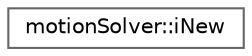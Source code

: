 digraph "Graphical Class Hierarchy"
{
 // LATEX_PDF_SIZE
  bgcolor="transparent";
  edge [fontname=Helvetica,fontsize=10,labelfontname=Helvetica,labelfontsize=10];
  node [fontname=Helvetica,fontsize=10,shape=box,height=0.2,width=0.4];
  rankdir="LR";
  Node0 [id="Node000000",label="motionSolver::iNew",height=0.2,width=0.4,color="grey40", fillcolor="white", style="filled",URL="$classFoam_1_1motionSolver_1_1iNew.html",tooltip=" "];
}
